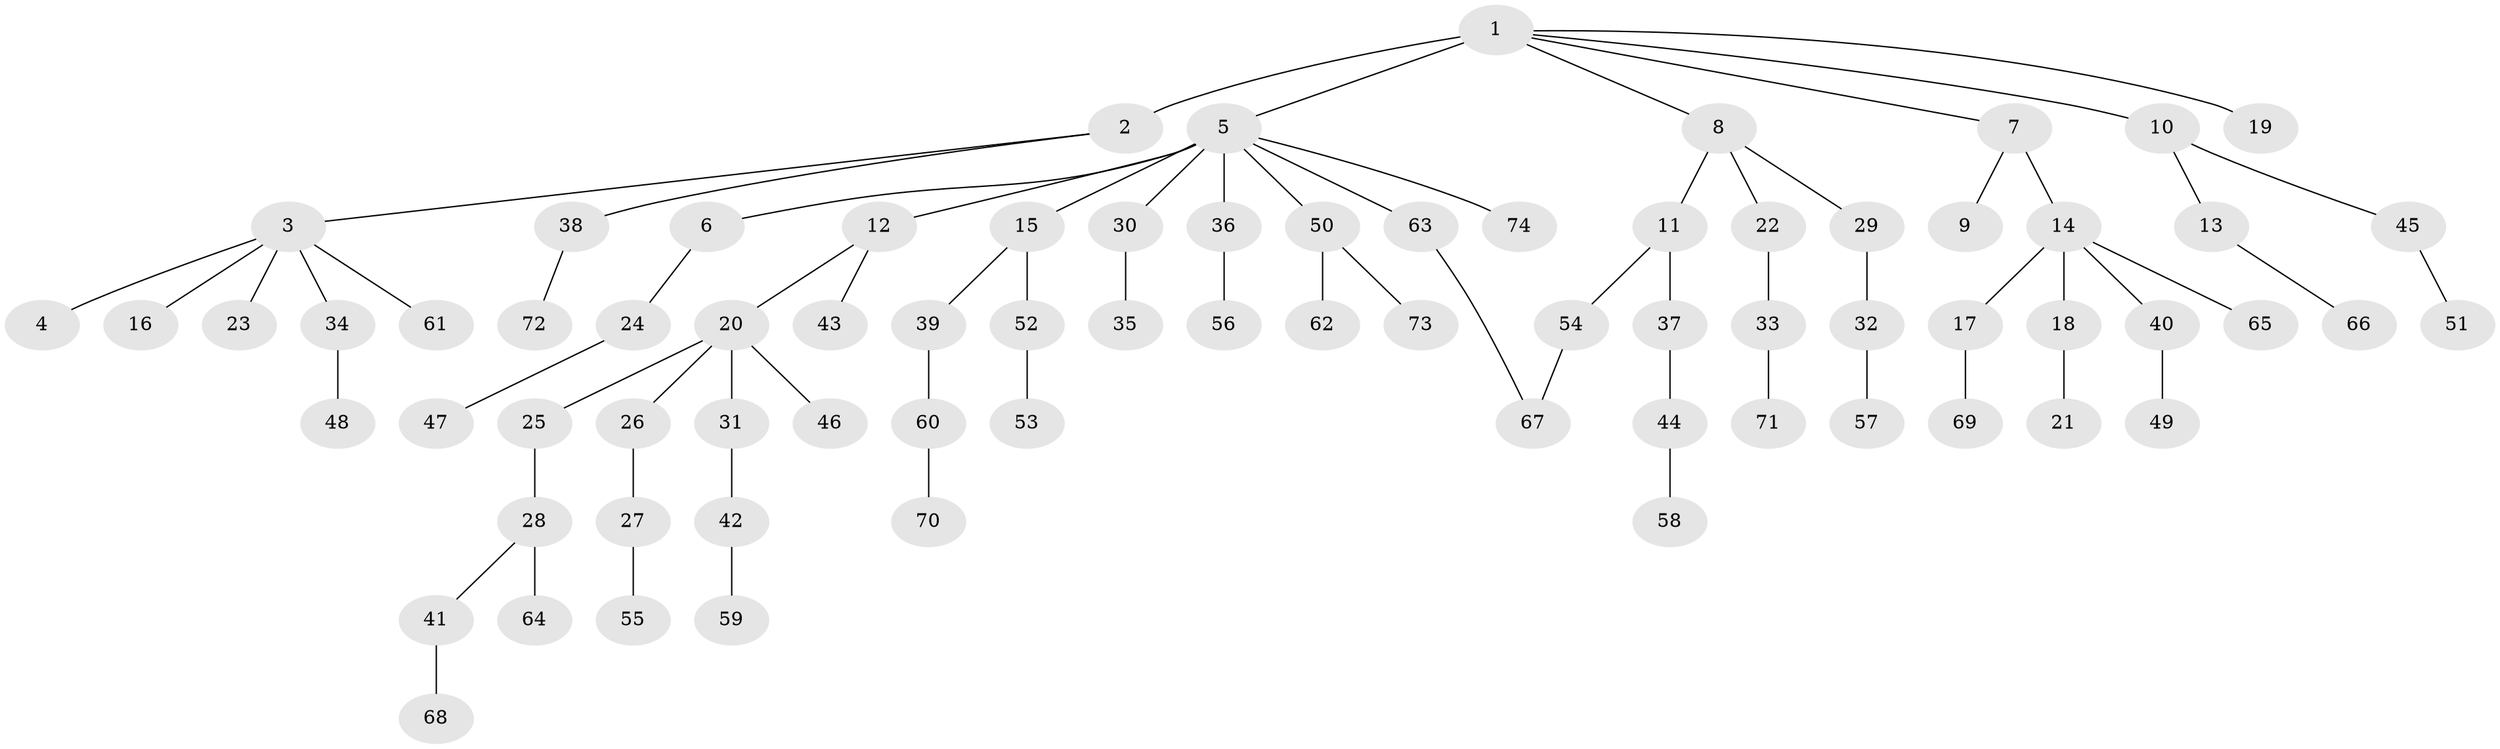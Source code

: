 // original degree distribution, {4: 0.020689655172413793, 6: 0.006896551724137931, 3: 0.15862068965517243, 7: 0.020689655172413793, 2: 0.2896551724137931, 10: 0.006896551724137931, 5: 0.027586206896551724, 1: 0.4689655172413793}
// Generated by graph-tools (version 1.1) at 2025/34/03/09/25 02:34:20]
// undirected, 74 vertices, 74 edges
graph export_dot {
graph [start="1"]
  node [color=gray90,style=filled];
  1;
  2;
  3;
  4;
  5;
  6;
  7;
  8;
  9;
  10;
  11;
  12;
  13;
  14;
  15;
  16;
  17;
  18;
  19;
  20;
  21;
  22;
  23;
  24;
  25;
  26;
  27;
  28;
  29;
  30;
  31;
  32;
  33;
  34;
  35;
  36;
  37;
  38;
  39;
  40;
  41;
  42;
  43;
  44;
  45;
  46;
  47;
  48;
  49;
  50;
  51;
  52;
  53;
  54;
  55;
  56;
  57;
  58;
  59;
  60;
  61;
  62;
  63;
  64;
  65;
  66;
  67;
  68;
  69;
  70;
  71;
  72;
  73;
  74;
  1 -- 2 [weight=3.0];
  1 -- 5 [weight=1.0];
  1 -- 7 [weight=1.0];
  1 -- 8 [weight=1.0];
  1 -- 10 [weight=1.0];
  1 -- 19 [weight=1.0];
  2 -- 3 [weight=1.0];
  2 -- 38 [weight=1.0];
  3 -- 4 [weight=1.0];
  3 -- 16 [weight=1.0];
  3 -- 23 [weight=1.0];
  3 -- 34 [weight=1.0];
  3 -- 61 [weight=1.0];
  5 -- 6 [weight=1.0];
  5 -- 12 [weight=2.0];
  5 -- 15 [weight=1.0];
  5 -- 30 [weight=1.0];
  5 -- 36 [weight=1.0];
  5 -- 50 [weight=1.0];
  5 -- 63 [weight=1.0];
  5 -- 74 [weight=1.0];
  6 -- 24 [weight=1.0];
  7 -- 9 [weight=1.0];
  7 -- 14 [weight=2.0];
  8 -- 11 [weight=1.0];
  8 -- 22 [weight=1.0];
  8 -- 29 [weight=1.0];
  10 -- 13 [weight=1.0];
  10 -- 45 [weight=1.0];
  11 -- 37 [weight=1.0];
  11 -- 54 [weight=1.0];
  12 -- 20 [weight=1.0];
  12 -- 43 [weight=1.0];
  13 -- 66 [weight=1.0];
  14 -- 17 [weight=1.0];
  14 -- 18 [weight=1.0];
  14 -- 40 [weight=1.0];
  14 -- 65 [weight=1.0];
  15 -- 39 [weight=1.0];
  15 -- 52 [weight=1.0];
  17 -- 69 [weight=1.0];
  18 -- 21 [weight=3.0];
  20 -- 25 [weight=1.0];
  20 -- 26 [weight=1.0];
  20 -- 31 [weight=1.0];
  20 -- 46 [weight=1.0];
  22 -- 33 [weight=3.0];
  24 -- 47 [weight=1.0];
  25 -- 28 [weight=5.0];
  26 -- 27 [weight=1.0];
  27 -- 55 [weight=1.0];
  28 -- 41 [weight=1.0];
  28 -- 64 [weight=1.0];
  29 -- 32 [weight=1.0];
  30 -- 35 [weight=2.0];
  31 -- 42 [weight=1.0];
  32 -- 57 [weight=1.0];
  33 -- 71 [weight=1.0];
  34 -- 48 [weight=1.0];
  36 -- 56 [weight=1.0];
  37 -- 44 [weight=1.0];
  38 -- 72 [weight=1.0];
  39 -- 60 [weight=1.0];
  40 -- 49 [weight=1.0];
  41 -- 68 [weight=1.0];
  42 -- 59 [weight=1.0];
  44 -- 58 [weight=1.0];
  45 -- 51 [weight=1.0];
  50 -- 62 [weight=1.0];
  50 -- 73 [weight=1.0];
  52 -- 53 [weight=1.0];
  54 -- 67 [weight=1.0];
  60 -- 70 [weight=1.0];
  63 -- 67 [weight=1.0];
}
